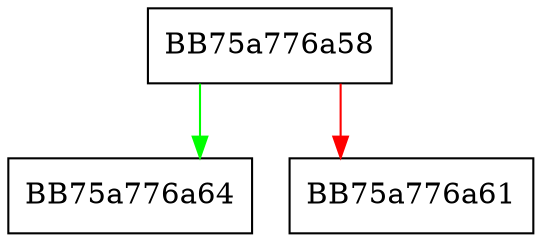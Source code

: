digraph _seh_filter_dll {
  node [shape="box"];
  graph [splines=ortho];
  BB75a776a58 -> BB75a776a64 [color="green"];
  BB75a776a58 -> BB75a776a61 [color="red"];
}